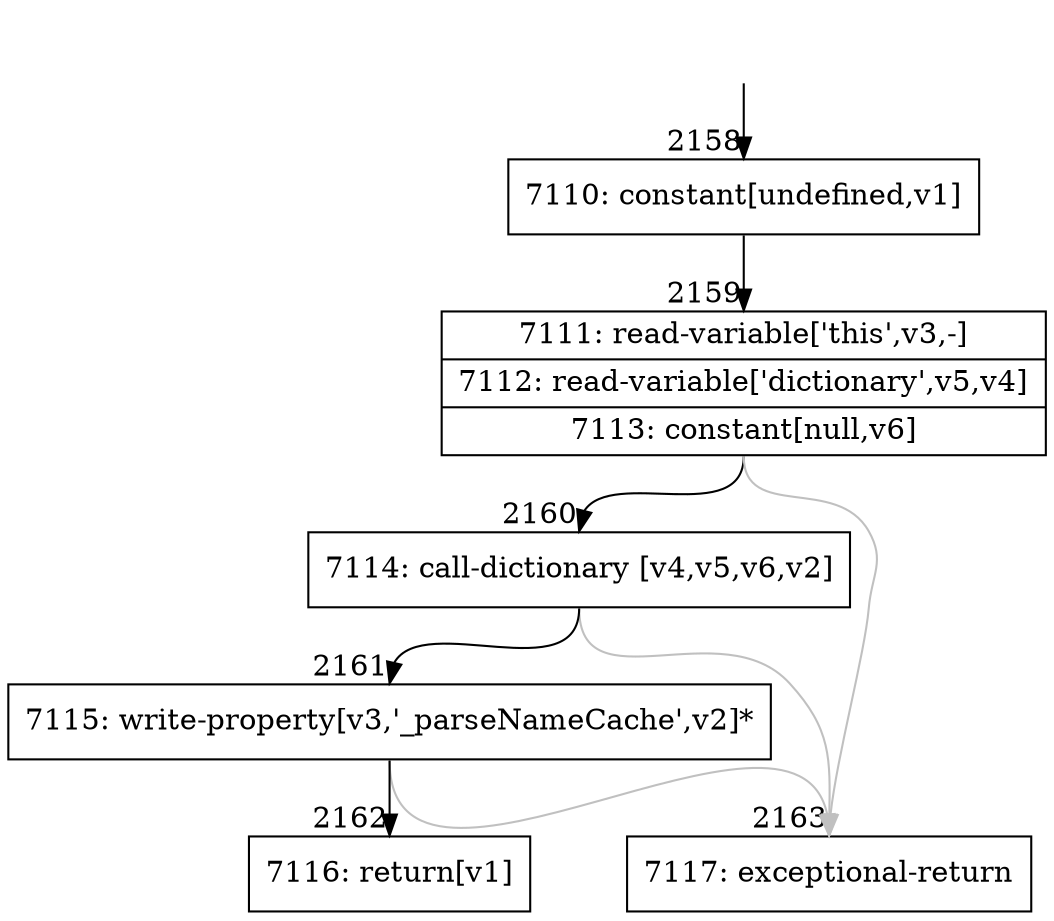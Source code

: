 digraph {
rankdir="TD"
BB_entry166[shape=none,label=""];
BB_entry166 -> BB2158 [tailport=s, headport=n, headlabel="    2158"]
BB2158 [shape=record label="{7110: constant[undefined,v1]}" ] 
BB2158 -> BB2159 [tailport=s, headport=n, headlabel="      2159"]
BB2159 [shape=record label="{7111: read-variable['this',v3,-]|7112: read-variable['dictionary',v5,v4]|7113: constant[null,v6]}" ] 
BB2159 -> BB2160 [tailport=s, headport=n, headlabel="      2160"]
BB2159 -> BB2163 [tailport=s, headport=n, color=gray, headlabel="      2163"]
BB2160 [shape=record label="{7114: call-dictionary [v4,v5,v6,v2]}" ] 
BB2160 -> BB2161 [tailport=s, headport=n, headlabel="      2161"]
BB2160 -> BB2163 [tailport=s, headport=n, color=gray]
BB2161 [shape=record label="{7115: write-property[v3,'_parseNameCache',v2]*}" ] 
BB2161 -> BB2162 [tailport=s, headport=n, headlabel="      2162"]
BB2161 -> BB2163 [tailport=s, headport=n, color=gray]
BB2162 [shape=record label="{7116: return[v1]}" ] 
BB2163 [shape=record label="{7117: exceptional-return}" ] 
//#$~ 3614
}
